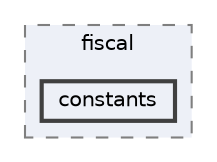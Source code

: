 digraph "repository/isd/src/main/java/com/sterlite/cal/isd/fiscal/constants"
{
 // LATEX_PDF_SIZE
  bgcolor="transparent";
  edge [fontname=Helvetica,fontsize=10,labelfontname=Helvetica,labelfontsize=10];
  node [fontname=Helvetica,fontsize=10,shape=box,height=0.2,width=0.4];
  compound=true
  subgraph clusterdir_836aaf7cf698e412d4df39cea79faa9c {
    graph [ bgcolor="#edf0f7", pencolor="grey50", label="fiscal", fontname=Helvetica,fontsize=10 style="filled,dashed", URL="dir_836aaf7cf698e412d4df39cea79faa9c.html",tooltip=""]
  dir_114f2d214f86c5716aa3b24a45733198 [label="constants", fillcolor="#edf0f7", color="grey25", style="filled,bold", URL="dir_114f2d214f86c5716aa3b24a45733198.html",tooltip=""];
  }
}
